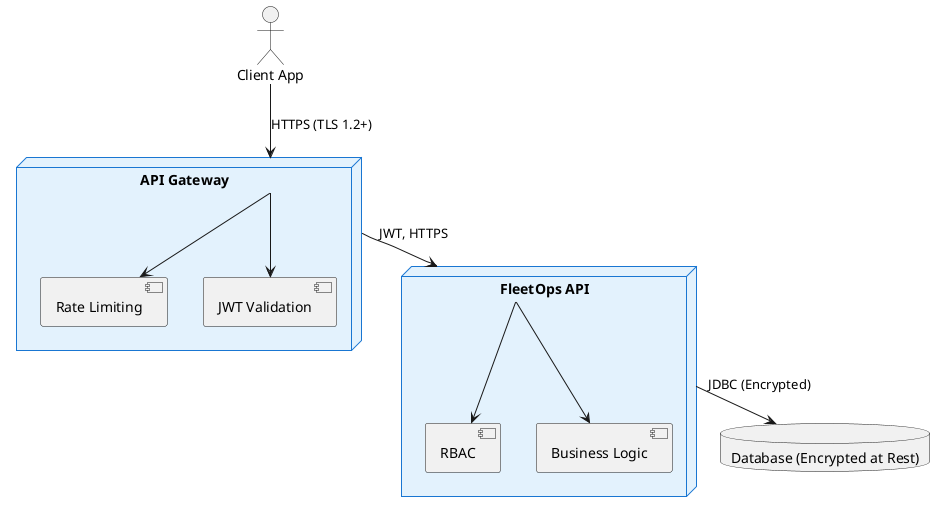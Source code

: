 @startuml
' FleetOps API Security Architecture Diagram
skinparam backgroundColor #FFFFFF
skinparam node {
  BackgroundColor #E3F2FD
  BorderColor #1976D2
}

actor ClientApp as "Client App"
node APIGateway as "API Gateway" {
  [Rate Limiting]
  [JWT Validation]
}
node FleetOpsAPI as "FleetOps API" {
  [Business Logic]
  [RBAC]
}
database DB as "Database (Encrypted at Rest)"

ClientApp --> APIGateway : HTTPS (TLS 1.2+)
APIGateway --> FleetOpsAPI : JWT, HTTPS
FleetOpsAPI --> DB : JDBC (Encrypted)

APIGateway -left-> [Rate Limiting]
APIGateway -down-> [JWT Validation]
FleetOpsAPI -down-> [Business Logic]
FleetOpsAPI -right-> [RBAC]

@enduml

' To generate a PNG:
' 1. Save this file as security-architecture.puml
' 2. Use https://www.plantuml.com/plantuml or an IDE plugin to export as PNG
